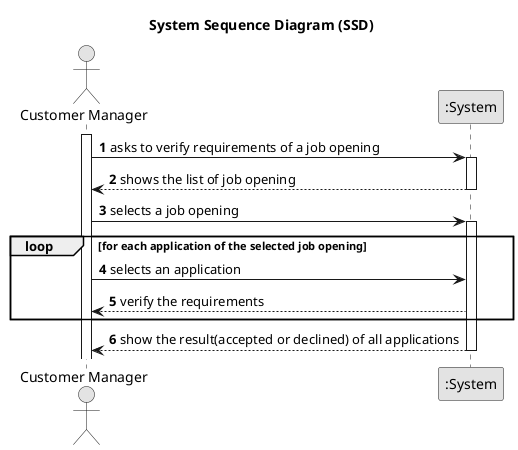@startuml
skinparam monochrome true
skinparam packageStyle rectangle
skinparam shadowing false

title System Sequence Diagram (SSD)

autonumber

actor "Customer Manager" as CM
participant ":System" as System

activate CM

    CM -> System : asks to verify requirements of a job opening
    activate System

        System --> CM : shows the list of job opening
    deactivate System

    CM -> System : selects a job opening
    activate System

loop for each application of the selected job opening

    CM -> System : selects an application

    System --> CM : verify the requirements
end loop

    System --> CM : show the result(accepted or declined) of all applications

    deactivate System






@enduml